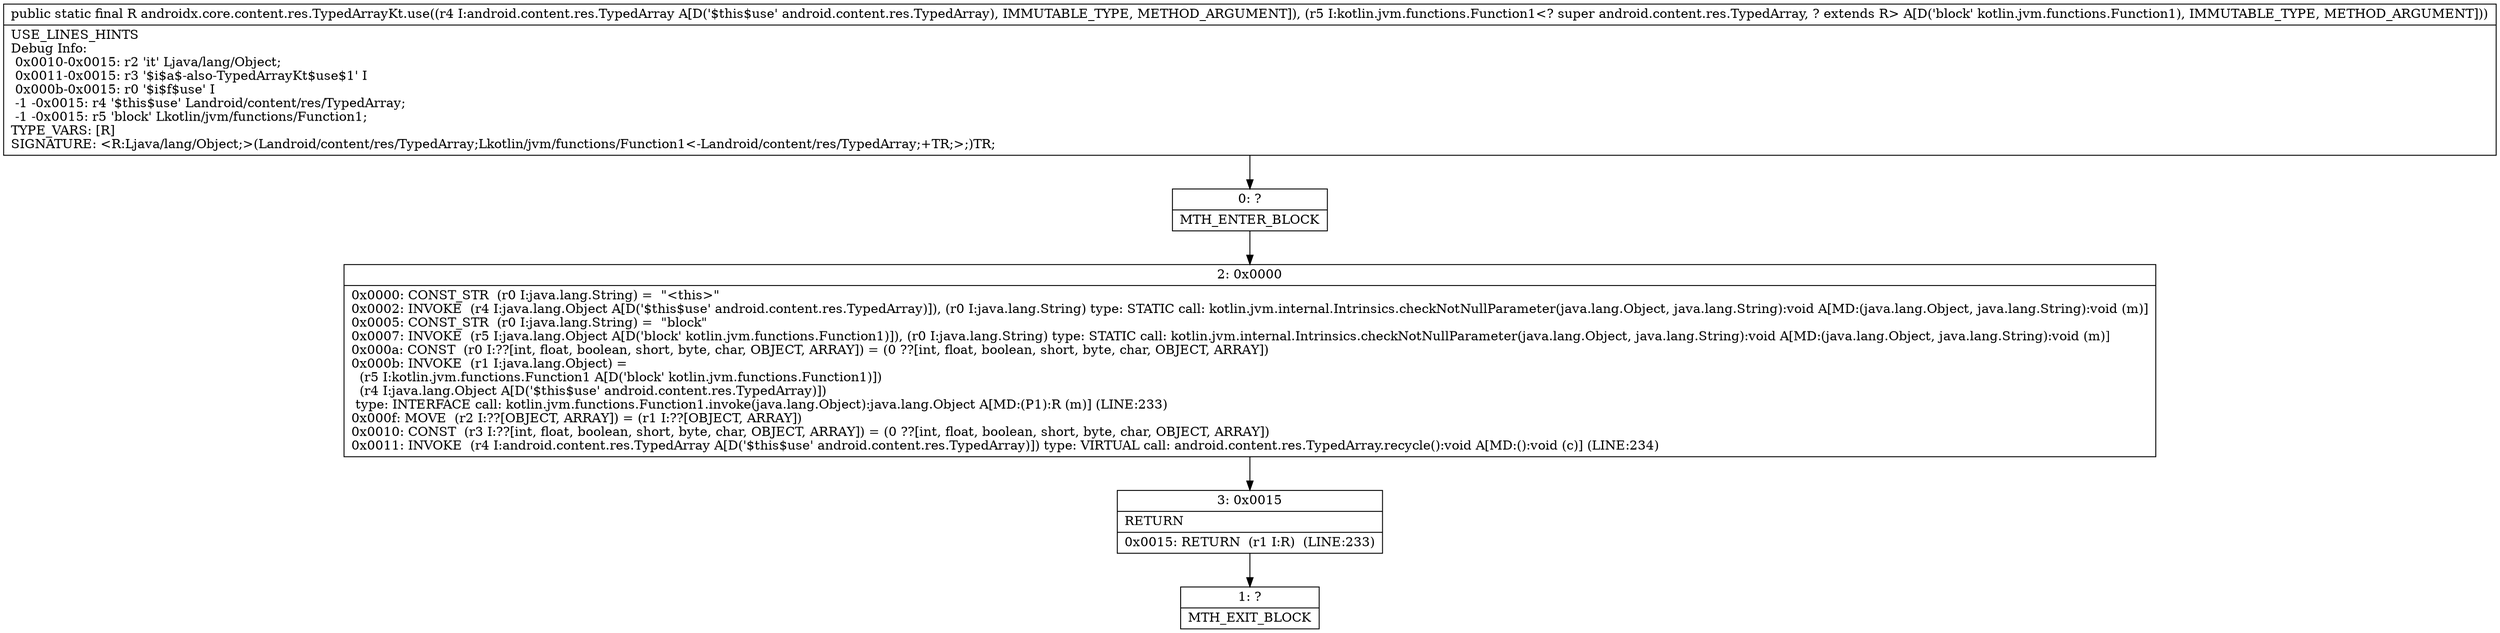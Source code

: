 digraph "CFG forandroidx.core.content.res.TypedArrayKt.use(Landroid\/content\/res\/TypedArray;Lkotlin\/jvm\/functions\/Function1;)Ljava\/lang\/Object;" {
Node_0 [shape=record,label="{0\:\ ?|MTH_ENTER_BLOCK\l}"];
Node_2 [shape=record,label="{2\:\ 0x0000|0x0000: CONST_STR  (r0 I:java.lang.String) =  \"\<this\>\" \l0x0002: INVOKE  (r4 I:java.lang.Object A[D('$this$use' android.content.res.TypedArray)]), (r0 I:java.lang.String) type: STATIC call: kotlin.jvm.internal.Intrinsics.checkNotNullParameter(java.lang.Object, java.lang.String):void A[MD:(java.lang.Object, java.lang.String):void (m)]\l0x0005: CONST_STR  (r0 I:java.lang.String) =  \"block\" \l0x0007: INVOKE  (r5 I:java.lang.Object A[D('block' kotlin.jvm.functions.Function1)]), (r0 I:java.lang.String) type: STATIC call: kotlin.jvm.internal.Intrinsics.checkNotNullParameter(java.lang.Object, java.lang.String):void A[MD:(java.lang.Object, java.lang.String):void (m)]\l0x000a: CONST  (r0 I:??[int, float, boolean, short, byte, char, OBJECT, ARRAY]) = (0 ??[int, float, boolean, short, byte, char, OBJECT, ARRAY]) \l0x000b: INVOKE  (r1 I:java.lang.Object) = \l  (r5 I:kotlin.jvm.functions.Function1 A[D('block' kotlin.jvm.functions.Function1)])\l  (r4 I:java.lang.Object A[D('$this$use' android.content.res.TypedArray)])\l type: INTERFACE call: kotlin.jvm.functions.Function1.invoke(java.lang.Object):java.lang.Object A[MD:(P1):R (m)] (LINE:233)\l0x000f: MOVE  (r2 I:??[OBJECT, ARRAY]) = (r1 I:??[OBJECT, ARRAY]) \l0x0010: CONST  (r3 I:??[int, float, boolean, short, byte, char, OBJECT, ARRAY]) = (0 ??[int, float, boolean, short, byte, char, OBJECT, ARRAY]) \l0x0011: INVOKE  (r4 I:android.content.res.TypedArray A[D('$this$use' android.content.res.TypedArray)]) type: VIRTUAL call: android.content.res.TypedArray.recycle():void A[MD:():void (c)] (LINE:234)\l}"];
Node_3 [shape=record,label="{3\:\ 0x0015|RETURN\l|0x0015: RETURN  (r1 I:R)  (LINE:233)\l}"];
Node_1 [shape=record,label="{1\:\ ?|MTH_EXIT_BLOCK\l}"];
MethodNode[shape=record,label="{public static final R androidx.core.content.res.TypedArrayKt.use((r4 I:android.content.res.TypedArray A[D('$this$use' android.content.res.TypedArray), IMMUTABLE_TYPE, METHOD_ARGUMENT]), (r5 I:kotlin.jvm.functions.Function1\<? super android.content.res.TypedArray, ? extends R\> A[D('block' kotlin.jvm.functions.Function1), IMMUTABLE_TYPE, METHOD_ARGUMENT]))  | USE_LINES_HINTS\lDebug Info:\l  0x0010\-0x0015: r2 'it' Ljava\/lang\/Object;\l  0x0011\-0x0015: r3 '$i$a$\-also\-TypedArrayKt$use$1' I\l  0x000b\-0x0015: r0 '$i$f$use' I\l  \-1 \-0x0015: r4 '$this$use' Landroid\/content\/res\/TypedArray;\l  \-1 \-0x0015: r5 'block' Lkotlin\/jvm\/functions\/Function1;\lTYPE_VARS: [R]\lSIGNATURE: \<R:Ljava\/lang\/Object;\>(Landroid\/content\/res\/TypedArray;Lkotlin\/jvm\/functions\/Function1\<\-Landroid\/content\/res\/TypedArray;+TR;\>;)TR;\l}"];
MethodNode -> Node_0;Node_0 -> Node_2;
Node_2 -> Node_3;
Node_3 -> Node_1;
}

